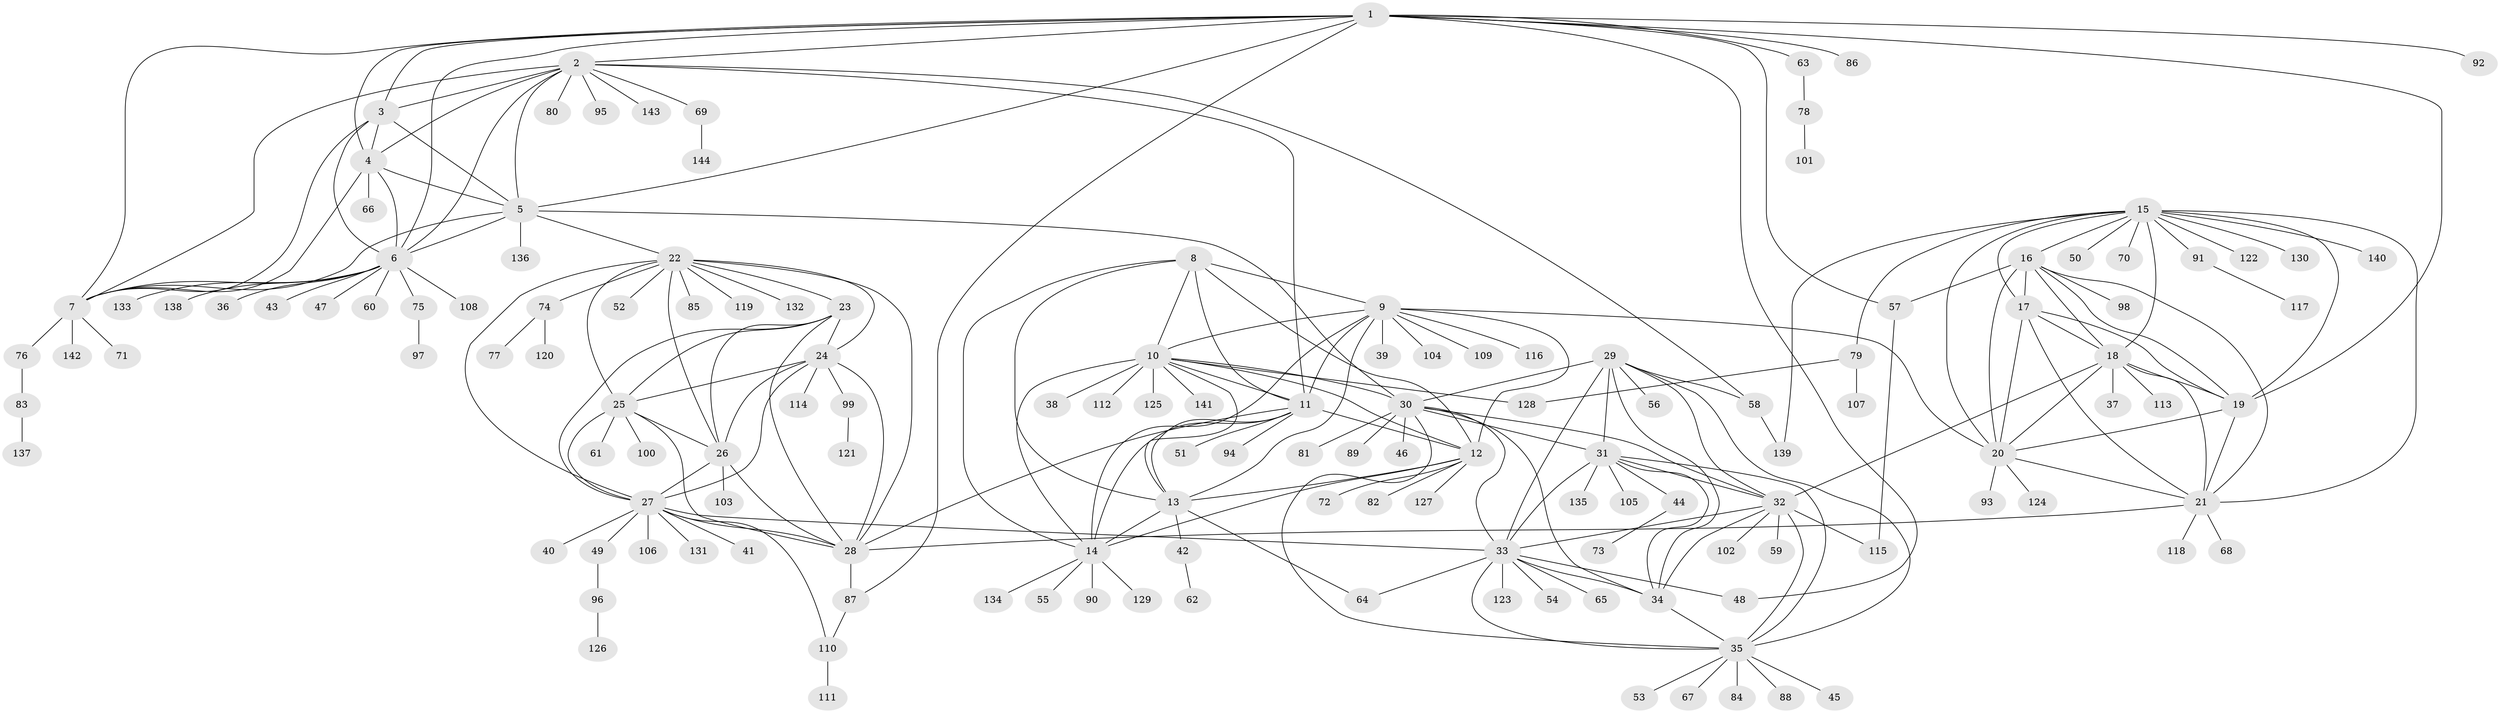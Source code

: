 // coarse degree distribution, {11: 0.022988505747126436, 1: 0.5862068965517241, 12: 0.034482758620689655, 2: 0.10344827586206896, 8: 0.022988505747126436, 5: 0.022988505747126436, 6: 0.08045977011494253, 7: 0.034482758620689655, 10: 0.022988505747126436, 4: 0.022988505747126436, 9: 0.022988505747126436, 3: 0.022988505747126436}
// Generated by graph-tools (version 1.1) at 2025/37/03/04/25 23:37:51]
// undirected, 144 vertices, 233 edges
graph export_dot {
  node [color=gray90,style=filled];
  1;
  2;
  3;
  4;
  5;
  6;
  7;
  8;
  9;
  10;
  11;
  12;
  13;
  14;
  15;
  16;
  17;
  18;
  19;
  20;
  21;
  22;
  23;
  24;
  25;
  26;
  27;
  28;
  29;
  30;
  31;
  32;
  33;
  34;
  35;
  36;
  37;
  38;
  39;
  40;
  41;
  42;
  43;
  44;
  45;
  46;
  47;
  48;
  49;
  50;
  51;
  52;
  53;
  54;
  55;
  56;
  57;
  58;
  59;
  60;
  61;
  62;
  63;
  64;
  65;
  66;
  67;
  68;
  69;
  70;
  71;
  72;
  73;
  74;
  75;
  76;
  77;
  78;
  79;
  80;
  81;
  82;
  83;
  84;
  85;
  86;
  87;
  88;
  89;
  90;
  91;
  92;
  93;
  94;
  95;
  96;
  97;
  98;
  99;
  100;
  101;
  102;
  103;
  104;
  105;
  106;
  107;
  108;
  109;
  110;
  111;
  112;
  113;
  114;
  115;
  116;
  117;
  118;
  119;
  120;
  121;
  122;
  123;
  124;
  125;
  126;
  127;
  128;
  129;
  130;
  131;
  132;
  133;
  134;
  135;
  136;
  137;
  138;
  139;
  140;
  141;
  142;
  143;
  144;
  1 -- 2;
  1 -- 3;
  1 -- 4;
  1 -- 5;
  1 -- 6;
  1 -- 7;
  1 -- 19;
  1 -- 48;
  1 -- 57;
  1 -- 63;
  1 -- 86;
  1 -- 87;
  1 -- 92;
  2 -- 3;
  2 -- 4;
  2 -- 5;
  2 -- 6;
  2 -- 7;
  2 -- 11;
  2 -- 58;
  2 -- 69;
  2 -- 80;
  2 -- 95;
  2 -- 143;
  3 -- 4;
  3 -- 5;
  3 -- 6;
  3 -- 7;
  4 -- 5;
  4 -- 6;
  4 -- 7;
  4 -- 66;
  5 -- 6;
  5 -- 7;
  5 -- 22;
  5 -- 30;
  5 -- 136;
  6 -- 7;
  6 -- 36;
  6 -- 43;
  6 -- 47;
  6 -- 60;
  6 -- 75;
  6 -- 108;
  6 -- 133;
  6 -- 138;
  7 -- 71;
  7 -- 76;
  7 -- 142;
  8 -- 9;
  8 -- 10;
  8 -- 11;
  8 -- 12;
  8 -- 13;
  8 -- 14;
  9 -- 10;
  9 -- 11;
  9 -- 12;
  9 -- 13;
  9 -- 14;
  9 -- 20;
  9 -- 39;
  9 -- 104;
  9 -- 109;
  9 -- 116;
  10 -- 11;
  10 -- 12;
  10 -- 13;
  10 -- 14;
  10 -- 30;
  10 -- 38;
  10 -- 112;
  10 -- 125;
  10 -- 128;
  10 -- 141;
  11 -- 12;
  11 -- 13;
  11 -- 14;
  11 -- 28;
  11 -- 51;
  11 -- 94;
  12 -- 13;
  12 -- 14;
  12 -- 72;
  12 -- 82;
  12 -- 127;
  13 -- 14;
  13 -- 42;
  13 -- 64;
  14 -- 55;
  14 -- 90;
  14 -- 129;
  14 -- 134;
  15 -- 16;
  15 -- 17;
  15 -- 18;
  15 -- 19;
  15 -- 20;
  15 -- 21;
  15 -- 50;
  15 -- 70;
  15 -- 79;
  15 -- 91;
  15 -- 122;
  15 -- 130;
  15 -- 139;
  15 -- 140;
  16 -- 17;
  16 -- 18;
  16 -- 19;
  16 -- 20;
  16 -- 21;
  16 -- 57;
  16 -- 98;
  17 -- 18;
  17 -- 19;
  17 -- 20;
  17 -- 21;
  18 -- 19;
  18 -- 20;
  18 -- 21;
  18 -- 32;
  18 -- 37;
  18 -- 113;
  19 -- 20;
  19 -- 21;
  20 -- 21;
  20 -- 93;
  20 -- 124;
  21 -- 28;
  21 -- 68;
  21 -- 118;
  22 -- 23;
  22 -- 24;
  22 -- 25;
  22 -- 26;
  22 -- 27;
  22 -- 28;
  22 -- 52;
  22 -- 74;
  22 -- 85;
  22 -- 119;
  22 -- 132;
  23 -- 24;
  23 -- 25;
  23 -- 26;
  23 -- 27;
  23 -- 28;
  24 -- 25;
  24 -- 26;
  24 -- 27;
  24 -- 28;
  24 -- 99;
  24 -- 114;
  25 -- 26;
  25 -- 27;
  25 -- 28;
  25 -- 61;
  25 -- 100;
  26 -- 27;
  26 -- 28;
  26 -- 103;
  27 -- 28;
  27 -- 33;
  27 -- 40;
  27 -- 41;
  27 -- 49;
  27 -- 106;
  27 -- 110;
  27 -- 131;
  28 -- 87;
  29 -- 30;
  29 -- 31;
  29 -- 32;
  29 -- 33;
  29 -- 34;
  29 -- 35;
  29 -- 56;
  29 -- 58;
  30 -- 31;
  30 -- 32;
  30 -- 33;
  30 -- 34;
  30 -- 35;
  30 -- 46;
  30 -- 81;
  30 -- 89;
  31 -- 32;
  31 -- 33;
  31 -- 34;
  31 -- 35;
  31 -- 44;
  31 -- 105;
  31 -- 135;
  32 -- 33;
  32 -- 34;
  32 -- 35;
  32 -- 59;
  32 -- 102;
  32 -- 115;
  33 -- 34;
  33 -- 35;
  33 -- 48;
  33 -- 54;
  33 -- 64;
  33 -- 65;
  33 -- 123;
  34 -- 35;
  35 -- 45;
  35 -- 53;
  35 -- 67;
  35 -- 84;
  35 -- 88;
  42 -- 62;
  44 -- 73;
  49 -- 96;
  57 -- 115;
  58 -- 139;
  63 -- 78;
  69 -- 144;
  74 -- 77;
  74 -- 120;
  75 -- 97;
  76 -- 83;
  78 -- 101;
  79 -- 107;
  79 -- 128;
  83 -- 137;
  87 -- 110;
  91 -- 117;
  96 -- 126;
  99 -- 121;
  110 -- 111;
}

